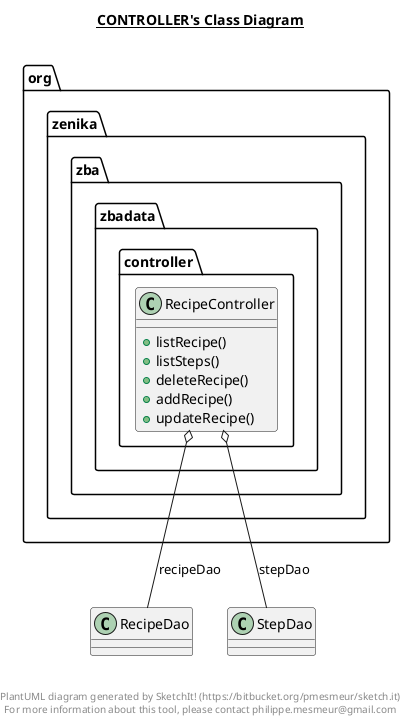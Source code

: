 @startuml

title __CONTROLLER's Class Diagram__\n

  package org.zenika.zba.zbadata {
    package org.zenika.zba.zbadata.controller {
      class RecipeController {
          + listRecipe()
          + listSteps()
          + deleteRecipe()
          + addRecipe()
          + updateRecipe()
      }
    }
  }
  

  RecipeController o-- RecipeDao : recipeDao
  RecipeController o-- StepDao : stepDao


right footer


PlantUML diagram generated by SketchIt! (https://bitbucket.org/pmesmeur/sketch.it)
For more information about this tool, please contact philippe.mesmeur@gmail.com
endfooter

@enduml
